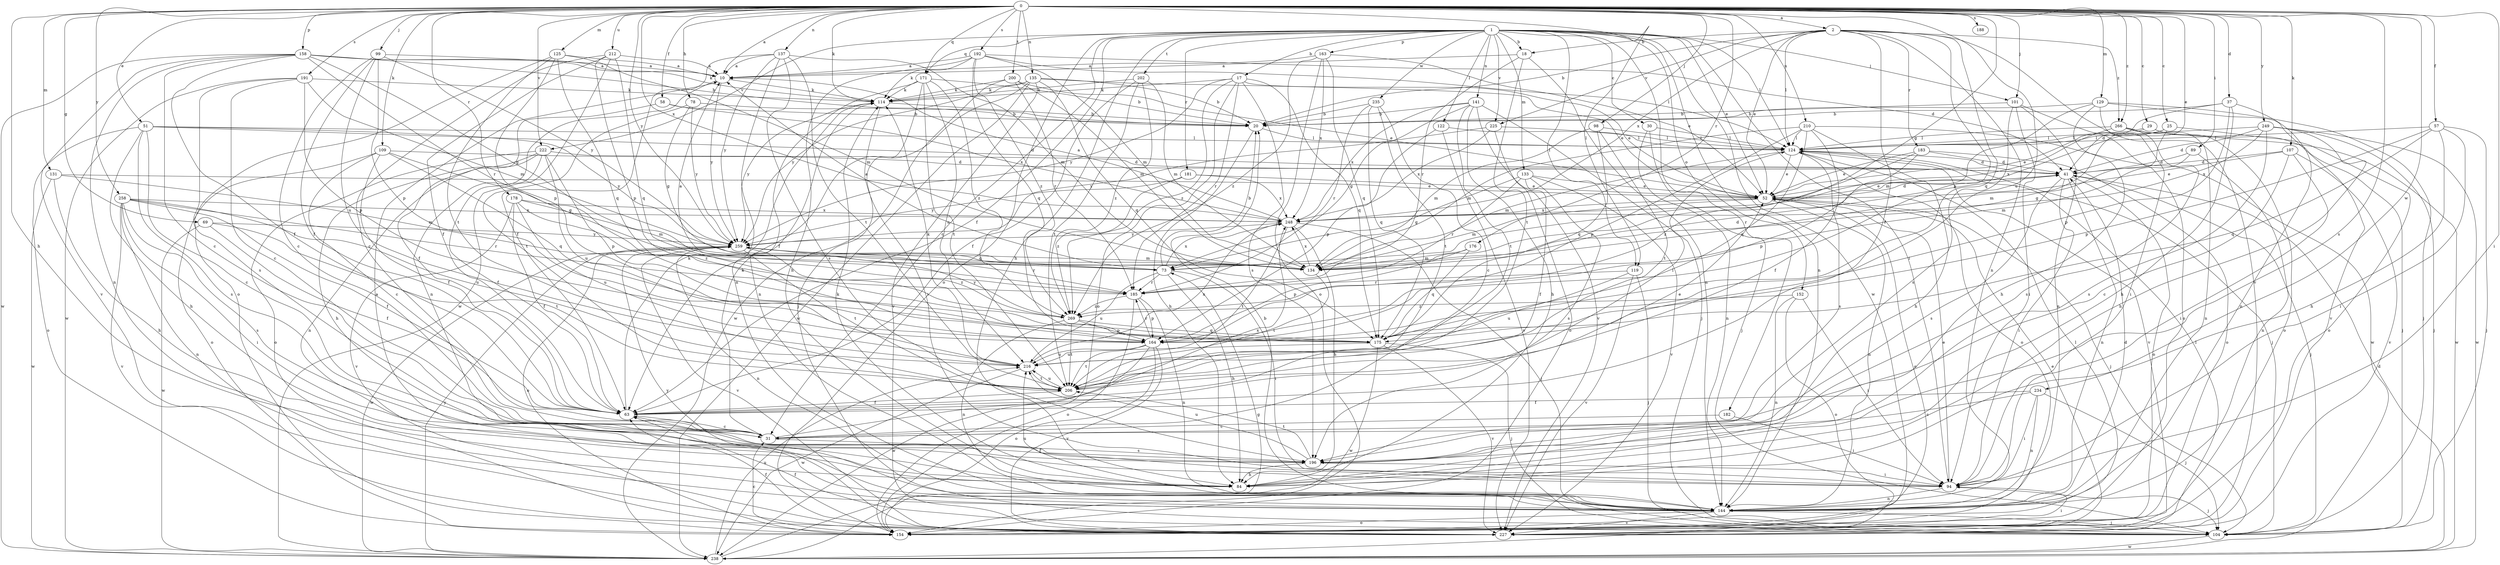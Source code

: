 strict digraph  {
0;
1;
2;
10;
17;
18;
20;
25;
29;
30;
31;
37;
41;
51;
52;
57;
58;
63;
69;
73;
78;
84;
89;
94;
98;
99;
101;
104;
107;
109;
114;
119;
122;
124;
125;
129;
131;
133;
134;
135;
137;
141;
144;
152;
154;
158;
163;
164;
171;
175;
176;
178;
181;
182;
183;
185;
188;
191;
192;
196;
200;
202;
206;
210;
212;
216;
222;
225;
227;
234;
235;
238;
248;
249;
258;
259;
266;
269;
0 -> 2  [label=a];
0 -> 10  [label=a];
0 -> 25  [label=c];
0 -> 29  [label=c];
0 -> 37  [label=d];
0 -> 51  [label=e];
0 -> 52  [label=e];
0 -> 57  [label=f];
0 -> 58  [label=f];
0 -> 69  [label=g];
0 -> 73  [label=g];
0 -> 78  [label=h];
0 -> 84  [label=h];
0 -> 89  [label=i];
0 -> 94  [label=i];
0 -> 98  [label=j];
0 -> 99  [label=j];
0 -> 101  [label=j];
0 -> 107  [label=k];
0 -> 109  [label=k];
0 -> 114  [label=k];
0 -> 119  [label=l];
0 -> 125  [label=m];
0 -> 129  [label=m];
0 -> 131  [label=m];
0 -> 135  [label=n];
0 -> 137  [label=n];
0 -> 158  [label=p];
0 -> 171  [label=q];
0 -> 176  [label=r];
0 -> 178  [label=r];
0 -> 188  [label=s];
0 -> 191  [label=s];
0 -> 192  [label=s];
0 -> 196  [label=s];
0 -> 200  [label=t];
0 -> 210  [label=u];
0 -> 212  [label=u];
0 -> 216  [label=u];
0 -> 222  [label=v];
0 -> 234  [label=w];
0 -> 248  [label=x];
0 -> 249  [label=y];
0 -> 258  [label=y];
0 -> 259  [label=y];
0 -> 266  [label=z];
1 -> 17  [label=b];
1 -> 18  [label=b];
1 -> 30  [label=c];
1 -> 31  [label=c];
1 -> 52  [label=e];
1 -> 63  [label=f];
1 -> 84  [label=h];
1 -> 94  [label=i];
1 -> 101  [label=j];
1 -> 119  [label=l];
1 -> 122  [label=l];
1 -> 124  [label=l];
1 -> 133  [label=m];
1 -> 141  [label=n];
1 -> 144  [label=n];
1 -> 152  [label=o];
1 -> 154  [label=o];
1 -> 163  [label=p];
1 -> 171  [label=q];
1 -> 181  [label=r];
1 -> 182  [label=r];
1 -> 202  [label=t];
1 -> 222  [label=v];
1 -> 225  [label=v];
1 -> 235  [label=w];
1 -> 238  [label=w];
2 -> 18  [label=b];
2 -> 20  [label=b];
2 -> 52  [label=e];
2 -> 63  [label=f];
2 -> 124  [label=l];
2 -> 144  [label=n];
2 -> 164  [label=p];
2 -> 175  [label=q];
2 -> 183  [label=r];
2 -> 225  [label=v];
2 -> 227  [label=v];
2 -> 248  [label=x];
2 -> 266  [label=z];
10 -> 114  [label=k];
10 -> 144  [label=n];
10 -> 259  [label=y];
17 -> 52  [label=e];
17 -> 114  [label=k];
17 -> 154  [label=o];
17 -> 175  [label=q];
17 -> 185  [label=r];
17 -> 196  [label=s];
17 -> 259  [label=y];
17 -> 269  [label=z];
18 -> 10  [label=a];
18 -> 144  [label=n];
18 -> 185  [label=r];
18 -> 206  [label=t];
20 -> 84  [label=h];
20 -> 124  [label=l];
25 -> 52  [label=e];
25 -> 73  [label=g];
25 -> 124  [label=l];
25 -> 154  [label=o];
29 -> 104  [label=j];
29 -> 124  [label=l];
29 -> 134  [label=m];
29 -> 154  [label=o];
30 -> 104  [label=j];
30 -> 124  [label=l];
30 -> 144  [label=n];
31 -> 114  [label=k];
31 -> 196  [label=s];
31 -> 248  [label=x];
37 -> 20  [label=b];
37 -> 41  [label=d];
37 -> 84  [label=h];
37 -> 144  [label=n];
37 -> 164  [label=p];
41 -> 52  [label=e];
41 -> 94  [label=i];
41 -> 104  [label=j];
41 -> 144  [label=n];
41 -> 154  [label=o];
41 -> 196  [label=s];
51 -> 31  [label=c];
51 -> 41  [label=d];
51 -> 84  [label=h];
51 -> 124  [label=l];
51 -> 154  [label=o];
51 -> 196  [label=s];
51 -> 259  [label=y];
52 -> 41  [label=d];
52 -> 104  [label=j];
52 -> 134  [label=m];
52 -> 144  [label=n];
52 -> 154  [label=o];
52 -> 248  [label=x];
57 -> 84  [label=h];
57 -> 94  [label=i];
57 -> 104  [label=j];
57 -> 124  [label=l];
57 -> 164  [label=p];
57 -> 175  [label=q];
58 -> 20  [label=b];
58 -> 63  [label=f];
58 -> 248  [label=x];
63 -> 31  [label=c];
63 -> 114  [label=k];
69 -> 63  [label=f];
69 -> 206  [label=t];
69 -> 238  [label=w];
69 -> 259  [label=y];
73 -> 10  [label=a];
73 -> 20  [label=b];
73 -> 84  [label=h];
73 -> 94  [label=i];
73 -> 185  [label=r];
73 -> 216  [label=u];
73 -> 248  [label=x];
78 -> 20  [label=b];
78 -> 73  [label=g];
78 -> 206  [label=t];
78 -> 259  [label=y];
84 -> 114  [label=k];
89 -> 41  [label=d];
89 -> 134  [label=m];
89 -> 144  [label=n];
94 -> 52  [label=e];
94 -> 63  [label=f];
94 -> 104  [label=j];
94 -> 144  [label=n];
98 -> 124  [label=l];
98 -> 134  [label=m];
98 -> 175  [label=q];
98 -> 206  [label=t];
99 -> 10  [label=a];
99 -> 31  [label=c];
99 -> 63  [label=f];
99 -> 164  [label=p];
99 -> 216  [label=u];
99 -> 259  [label=y];
101 -> 20  [label=b];
101 -> 94  [label=i];
101 -> 144  [label=n];
101 -> 154  [label=o];
101 -> 196  [label=s];
104 -> 63  [label=f];
104 -> 238  [label=w];
107 -> 31  [label=c];
107 -> 41  [label=d];
107 -> 52  [label=e];
107 -> 94  [label=i];
107 -> 227  [label=v];
109 -> 31  [label=c];
109 -> 41  [label=d];
109 -> 63  [label=f];
109 -> 73  [label=g];
109 -> 154  [label=o];
109 -> 175  [label=q];
114 -> 20  [label=b];
114 -> 94  [label=i];
114 -> 259  [label=y];
119 -> 104  [label=j];
119 -> 185  [label=r];
119 -> 216  [label=u];
119 -> 227  [label=v];
122 -> 124  [label=l];
122 -> 164  [label=p];
122 -> 227  [label=v];
124 -> 41  [label=d];
124 -> 52  [label=e];
124 -> 104  [label=j];
124 -> 134  [label=m];
124 -> 154  [label=o];
124 -> 196  [label=s];
124 -> 227  [label=v];
125 -> 10  [label=a];
125 -> 134  [label=m];
125 -> 154  [label=o];
125 -> 164  [label=p];
125 -> 175  [label=q];
125 -> 206  [label=t];
129 -> 20  [label=b];
129 -> 84  [label=h];
129 -> 94  [label=i];
129 -> 104  [label=j];
129 -> 134  [label=m];
129 -> 227  [label=v];
131 -> 52  [label=e];
131 -> 84  [label=h];
131 -> 134  [label=m];
131 -> 238  [label=w];
133 -> 52  [label=e];
133 -> 63  [label=f];
133 -> 73  [label=g];
133 -> 185  [label=r];
133 -> 196  [label=s];
133 -> 227  [label=v];
134 -> 41  [label=d];
134 -> 206  [label=t];
134 -> 248  [label=x];
135 -> 20  [label=b];
135 -> 52  [label=e];
135 -> 63  [label=f];
135 -> 114  [label=k];
135 -> 175  [label=q];
135 -> 227  [label=v];
135 -> 238  [label=w];
135 -> 259  [label=y];
137 -> 10  [label=a];
137 -> 63  [label=f];
137 -> 134  [label=m];
137 -> 144  [label=n];
137 -> 196  [label=s];
137 -> 206  [label=t];
137 -> 259  [label=y];
141 -> 20  [label=b];
141 -> 73  [label=g];
141 -> 84  [label=h];
141 -> 104  [label=j];
141 -> 206  [label=t];
141 -> 227  [label=v];
141 -> 248  [label=x];
144 -> 10  [label=a];
144 -> 20  [label=b];
144 -> 41  [label=d];
144 -> 104  [label=j];
144 -> 154  [label=o];
144 -> 216  [label=u];
144 -> 227  [label=v];
152 -> 94  [label=i];
152 -> 144  [label=n];
152 -> 154  [label=o];
152 -> 269  [label=z];
154 -> 31  [label=c];
154 -> 124  [label=l];
158 -> 10  [label=a];
158 -> 20  [label=b];
158 -> 31  [label=c];
158 -> 63  [label=f];
158 -> 73  [label=g];
158 -> 114  [label=k];
158 -> 144  [label=n];
158 -> 185  [label=r];
158 -> 227  [label=v];
158 -> 238  [label=w];
163 -> 10  [label=a];
163 -> 52  [label=e];
163 -> 154  [label=o];
163 -> 175  [label=q];
163 -> 248  [label=x];
163 -> 269  [label=z];
164 -> 154  [label=o];
164 -> 185  [label=r];
164 -> 206  [label=t];
164 -> 216  [label=u];
164 -> 227  [label=v];
164 -> 238  [label=w];
171 -> 20  [label=b];
171 -> 104  [label=j];
171 -> 114  [label=k];
171 -> 144  [label=n];
171 -> 206  [label=t];
171 -> 216  [label=u];
171 -> 269  [label=z];
175 -> 104  [label=j];
175 -> 216  [label=u];
175 -> 227  [label=v];
175 -> 238  [label=w];
176 -> 134  [label=m];
176 -> 164  [label=p];
176 -> 175  [label=q];
178 -> 63  [label=f];
178 -> 134  [label=m];
178 -> 216  [label=u];
178 -> 227  [label=v];
178 -> 248  [label=x];
178 -> 269  [label=z];
181 -> 52  [label=e];
181 -> 248  [label=x];
181 -> 259  [label=y];
181 -> 269  [label=z];
182 -> 31  [label=c];
182 -> 94  [label=i];
183 -> 41  [label=d];
183 -> 52  [label=e];
183 -> 154  [label=o];
183 -> 164  [label=p];
183 -> 269  [label=z];
185 -> 10  [label=a];
185 -> 144  [label=n];
185 -> 154  [label=o];
185 -> 164  [label=p];
185 -> 269  [label=z];
191 -> 31  [label=c];
191 -> 114  [label=k];
191 -> 134  [label=m];
191 -> 164  [label=p];
191 -> 196  [label=s];
191 -> 238  [label=w];
192 -> 10  [label=a];
192 -> 41  [label=d];
192 -> 84  [label=h];
192 -> 114  [label=k];
192 -> 124  [label=l];
192 -> 134  [label=m];
192 -> 175  [label=q];
192 -> 269  [label=z];
196 -> 84  [label=h];
196 -> 94  [label=i];
196 -> 206  [label=t];
196 -> 216  [label=u];
200 -> 52  [label=e];
200 -> 114  [label=k];
200 -> 134  [label=m];
200 -> 185  [label=r];
200 -> 238  [label=w];
202 -> 63  [label=f];
202 -> 114  [label=k];
202 -> 134  [label=m];
202 -> 206  [label=t];
202 -> 269  [label=z];
206 -> 52  [label=e];
206 -> 63  [label=f];
206 -> 124  [label=l];
206 -> 216  [label=u];
210 -> 63  [label=f];
210 -> 84  [label=h];
210 -> 124  [label=l];
210 -> 134  [label=m];
210 -> 164  [label=p];
210 -> 175  [label=q];
210 -> 238  [label=w];
212 -> 10  [label=a];
212 -> 31  [label=c];
212 -> 63  [label=f];
212 -> 164  [label=p];
212 -> 175  [label=q];
212 -> 238  [label=w];
216 -> 114  [label=k];
216 -> 206  [label=t];
216 -> 238  [label=w];
216 -> 248  [label=x];
222 -> 41  [label=d];
222 -> 63  [label=f];
222 -> 84  [label=h];
222 -> 144  [label=n];
222 -> 154  [label=o];
222 -> 164  [label=p];
222 -> 216  [label=u];
225 -> 124  [label=l];
225 -> 154  [label=o];
225 -> 248  [label=x];
225 -> 259  [label=y];
227 -> 52  [label=e];
227 -> 63  [label=f];
227 -> 94  [label=i];
227 -> 124  [label=l];
227 -> 259  [label=y];
234 -> 31  [label=c];
234 -> 63  [label=f];
234 -> 94  [label=i];
234 -> 104  [label=j];
234 -> 144  [label=n];
235 -> 20  [label=b];
235 -> 31  [label=c];
235 -> 175  [label=q];
235 -> 185  [label=r];
235 -> 206  [label=t];
238 -> 41  [label=d];
238 -> 73  [label=g];
238 -> 216  [label=u];
238 -> 259  [label=y];
248 -> 10  [label=a];
248 -> 84  [label=h];
248 -> 104  [label=j];
248 -> 206  [label=t];
248 -> 259  [label=y];
249 -> 41  [label=d];
249 -> 84  [label=h];
249 -> 104  [label=j];
249 -> 124  [label=l];
249 -> 196  [label=s];
249 -> 238  [label=w];
249 -> 248  [label=x];
258 -> 63  [label=f];
258 -> 94  [label=i];
258 -> 144  [label=n];
258 -> 185  [label=r];
258 -> 196  [label=s];
258 -> 216  [label=u];
258 -> 227  [label=v];
258 -> 248  [label=x];
259 -> 73  [label=g];
259 -> 134  [label=m];
259 -> 144  [label=n];
259 -> 154  [label=o];
259 -> 185  [label=r];
259 -> 206  [label=t];
259 -> 227  [label=v];
259 -> 238  [label=w];
259 -> 269  [label=z];
266 -> 124  [label=l];
266 -> 144  [label=n];
266 -> 196  [label=s];
266 -> 238  [label=w];
266 -> 248  [label=x];
269 -> 144  [label=n];
269 -> 164  [label=p];
269 -> 175  [label=q];
269 -> 206  [label=t];
269 -> 259  [label=y];
}
